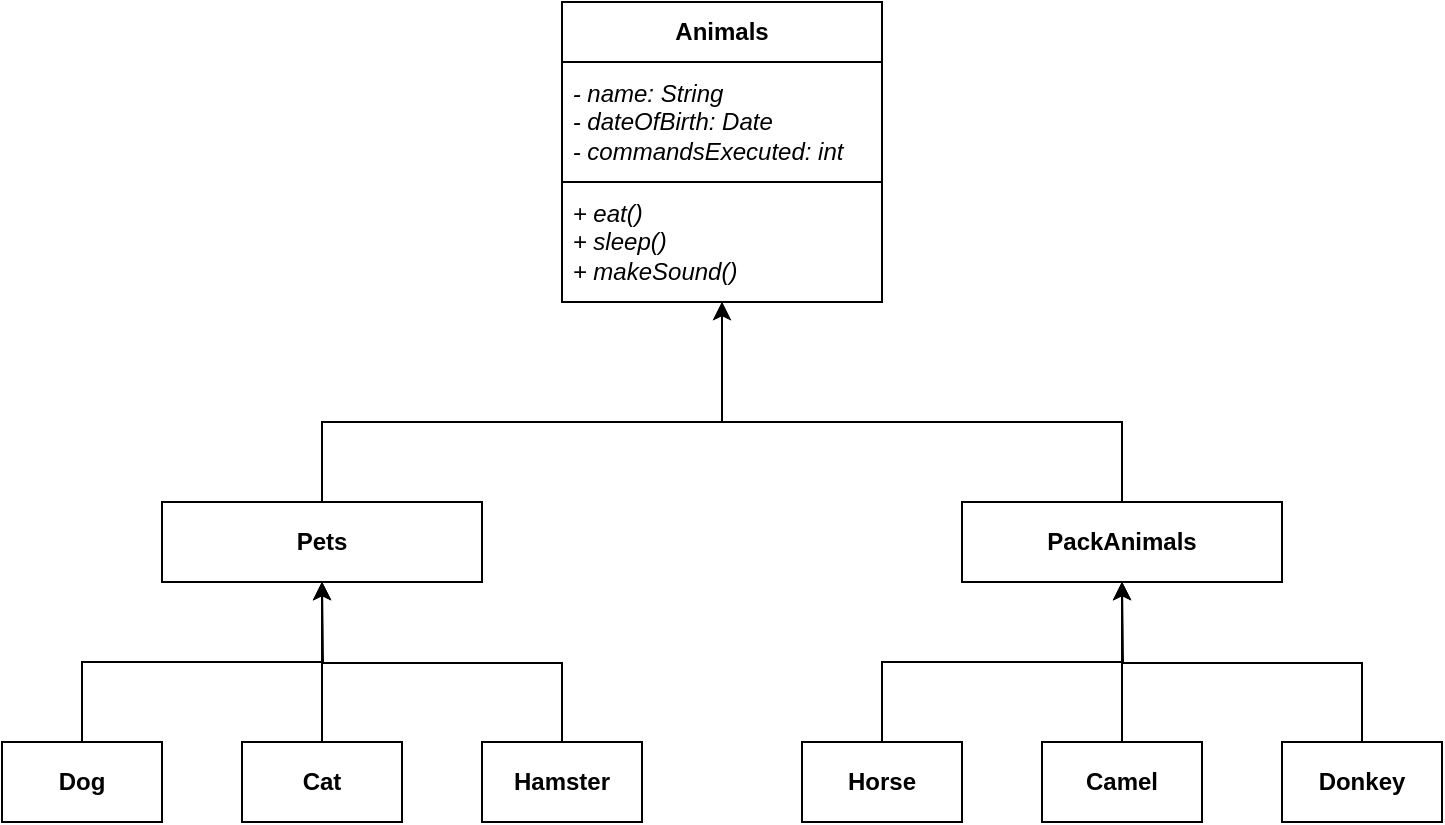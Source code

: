 <mxfile version="20.8.16" type="device" pages="2"><diagram name="Страница 1" id="kRgJtvZqiqNcDO6TbB_O"><mxGraphModel dx="1102" dy="857" grid="1" gridSize="10" guides="1" tooltips="1" connect="1" arrows="1" fold="1" page="1" pageScale="1" pageWidth="827" pageHeight="1169" math="0" shadow="0"><root><mxCell id="0"/><mxCell id="1" parent="0"/><mxCell id="c_tlY26NE3JjGhP6u7-2-1" value="Animals" style="rounded=0;whiteSpace=wrap;html=1;fontStyle=1" parent="1" vertex="1"><mxGeometry x="320" y="340" width="160" height="30" as="geometry"/></mxCell><mxCell id="c_tlY26NE3JjGhP6u7-2-2" value="&amp;nbsp;- name: String&lt;br&gt;&amp;nbsp;- dateOfBirth: Date&lt;br&gt;&amp;nbsp;- commandsExecuted: int" style="rounded=0;whiteSpace=wrap;html=1;align=left;fontStyle=2" parent="1" vertex="1"><mxGeometry x="320" y="370" width="160" height="60" as="geometry"/></mxCell><mxCell id="c_tlY26NE3JjGhP6u7-2-3" value="&amp;nbsp;+ eat()&amp;nbsp;&lt;br&gt;&amp;nbsp;+ sleep()&amp;nbsp;&lt;br&gt;&amp;nbsp;+ makeSound()" style="rounded=0;whiteSpace=wrap;html=1;align=left;fontStyle=2" parent="1" vertex="1"><mxGeometry x="320" y="430" width="160" height="60" as="geometry"/></mxCell><mxCell id="c_tlY26NE3JjGhP6u7-2-13" style="edgeStyle=orthogonalEdgeStyle;rounded=0;orthogonalLoop=1;jettySize=auto;html=1;exitX=0.5;exitY=0;exitDx=0;exitDy=0;entryX=0.5;entryY=1;entryDx=0;entryDy=0;" parent="1" source="c_tlY26NE3JjGhP6u7-2-6" target="c_tlY26NE3JjGhP6u7-2-3" edge="1"><mxGeometry relative="1" as="geometry"><Array as="points"><mxPoint x="200" y="550"/><mxPoint x="400" y="550"/></Array></mxGeometry></mxCell><mxCell id="c_tlY26NE3JjGhP6u7-2-6" value="Pets" style="rounded=0;whiteSpace=wrap;html=1;fontStyle=1" parent="1" vertex="1"><mxGeometry x="120" y="590" width="160" height="40" as="geometry"/></mxCell><mxCell id="c_tlY26NE3JjGhP6u7-2-14" style="edgeStyle=orthogonalEdgeStyle;rounded=0;orthogonalLoop=1;jettySize=auto;html=1;exitX=0.5;exitY=0;exitDx=0;exitDy=0;" parent="1" source="c_tlY26NE3JjGhP6u7-2-7" edge="1"><mxGeometry relative="1" as="geometry"><mxPoint x="400" y="490" as="targetPoint"/><Array as="points"><mxPoint x="600" y="550"/><mxPoint x="400" y="550"/></Array></mxGeometry></mxCell><mxCell id="c_tlY26NE3JjGhP6u7-2-7" value="PackAnimals" style="rounded=0;whiteSpace=wrap;html=1;fontStyle=1" parent="1" vertex="1"><mxGeometry x="520" y="590" width="160" height="40" as="geometry"/></mxCell><mxCell id="c_tlY26NE3JjGhP6u7-2-18" style="edgeStyle=orthogonalEdgeStyle;rounded=0;orthogonalLoop=1;jettySize=auto;html=1;exitX=0.5;exitY=0;exitDx=0;exitDy=0;entryX=0.5;entryY=1;entryDx=0;entryDy=0;" parent="1" source="c_tlY26NE3JjGhP6u7-2-15" target="c_tlY26NE3JjGhP6u7-2-6" edge="1"><mxGeometry relative="1" as="geometry"/></mxCell><mxCell id="c_tlY26NE3JjGhP6u7-2-15" value="Dog" style="rounded=0;whiteSpace=wrap;html=1;fontStyle=1" parent="1" vertex="1"><mxGeometry x="40" y="710" width="80" height="40" as="geometry"/></mxCell><mxCell id="c_tlY26NE3JjGhP6u7-2-19" style="edgeStyle=orthogonalEdgeStyle;rounded=0;orthogonalLoop=1;jettySize=auto;html=1;exitX=0.5;exitY=0;exitDx=0;exitDy=0;" parent="1" source="c_tlY26NE3JjGhP6u7-2-16" edge="1"><mxGeometry relative="1" as="geometry"><mxPoint x="200" y="630" as="targetPoint"/></mxGeometry></mxCell><mxCell id="c_tlY26NE3JjGhP6u7-2-16" value="Cat" style="rounded=0;whiteSpace=wrap;html=1;fontStyle=1" parent="1" vertex="1"><mxGeometry x="160" y="710" width="80" height="40" as="geometry"/></mxCell><mxCell id="c_tlY26NE3JjGhP6u7-2-20" style="edgeStyle=orthogonalEdgeStyle;rounded=0;orthogonalLoop=1;jettySize=auto;html=1;exitX=0.5;exitY=0;exitDx=0;exitDy=0;" parent="1" source="c_tlY26NE3JjGhP6u7-2-17" edge="1"><mxGeometry relative="1" as="geometry"><mxPoint x="200" y="630" as="targetPoint"/></mxGeometry></mxCell><mxCell id="c_tlY26NE3JjGhP6u7-2-17" value="Hamster" style="rounded=0;whiteSpace=wrap;html=1;fontStyle=1" parent="1" vertex="1"><mxGeometry x="280" y="710" width="80" height="40" as="geometry"/></mxCell><mxCell id="c_tlY26NE3JjGhP6u7-2-24" style="edgeStyle=orthogonalEdgeStyle;rounded=0;orthogonalLoop=1;jettySize=auto;html=1;exitX=0.5;exitY=0;exitDx=0;exitDy=0;entryX=0.5;entryY=1;entryDx=0;entryDy=0;" parent="1" source="c_tlY26NE3JjGhP6u7-2-21" target="c_tlY26NE3JjGhP6u7-2-7" edge="1"><mxGeometry relative="1" as="geometry"/></mxCell><mxCell id="c_tlY26NE3JjGhP6u7-2-21" value="Horse" style="rounded=0;whiteSpace=wrap;html=1;fontStyle=1" parent="1" vertex="1"><mxGeometry x="440" y="710" width="80" height="40" as="geometry"/></mxCell><mxCell id="c_tlY26NE3JjGhP6u7-2-25" style="edgeStyle=orthogonalEdgeStyle;rounded=0;orthogonalLoop=1;jettySize=auto;html=1;exitX=0.5;exitY=0;exitDx=0;exitDy=0;" parent="1" source="c_tlY26NE3JjGhP6u7-2-22" edge="1"><mxGeometry relative="1" as="geometry"><mxPoint x="600" y="630" as="targetPoint"/></mxGeometry></mxCell><mxCell id="c_tlY26NE3JjGhP6u7-2-22" value="Camel" style="rounded=0;whiteSpace=wrap;html=1;fontStyle=1" parent="1" vertex="1"><mxGeometry x="560" y="710" width="80" height="40" as="geometry"/></mxCell><mxCell id="c_tlY26NE3JjGhP6u7-2-26" style="edgeStyle=orthogonalEdgeStyle;rounded=0;orthogonalLoop=1;jettySize=auto;html=1;exitX=0.5;exitY=0;exitDx=0;exitDy=0;" parent="1" source="c_tlY26NE3JjGhP6u7-2-23" edge="1"><mxGeometry relative="1" as="geometry"><mxPoint x="600" y="630" as="targetPoint"/></mxGeometry></mxCell><mxCell id="c_tlY26NE3JjGhP6u7-2-23" value="Donkey" style="rounded=0;whiteSpace=wrap;html=1;fontStyle=1" parent="1" vertex="1"><mxGeometry x="680" y="710" width="80" height="40" as="geometry"/></mxCell></root></mxGraphModel></diagram><diagram id="GlG8rw6WXa61qY65LTpK" name="Страница 2"><mxGraphModel dx="1102" dy="857" grid="1" gridSize="10" guides="1" tooltips="1" connect="1" arrows="1" fold="1" page="1" pageScale="1" pageWidth="827" pageHeight="1169" math="0" shadow="0"><root><mxCell id="0"/><mxCell id="1" parent="0"/></root></mxGraphModel></diagram></mxfile>
